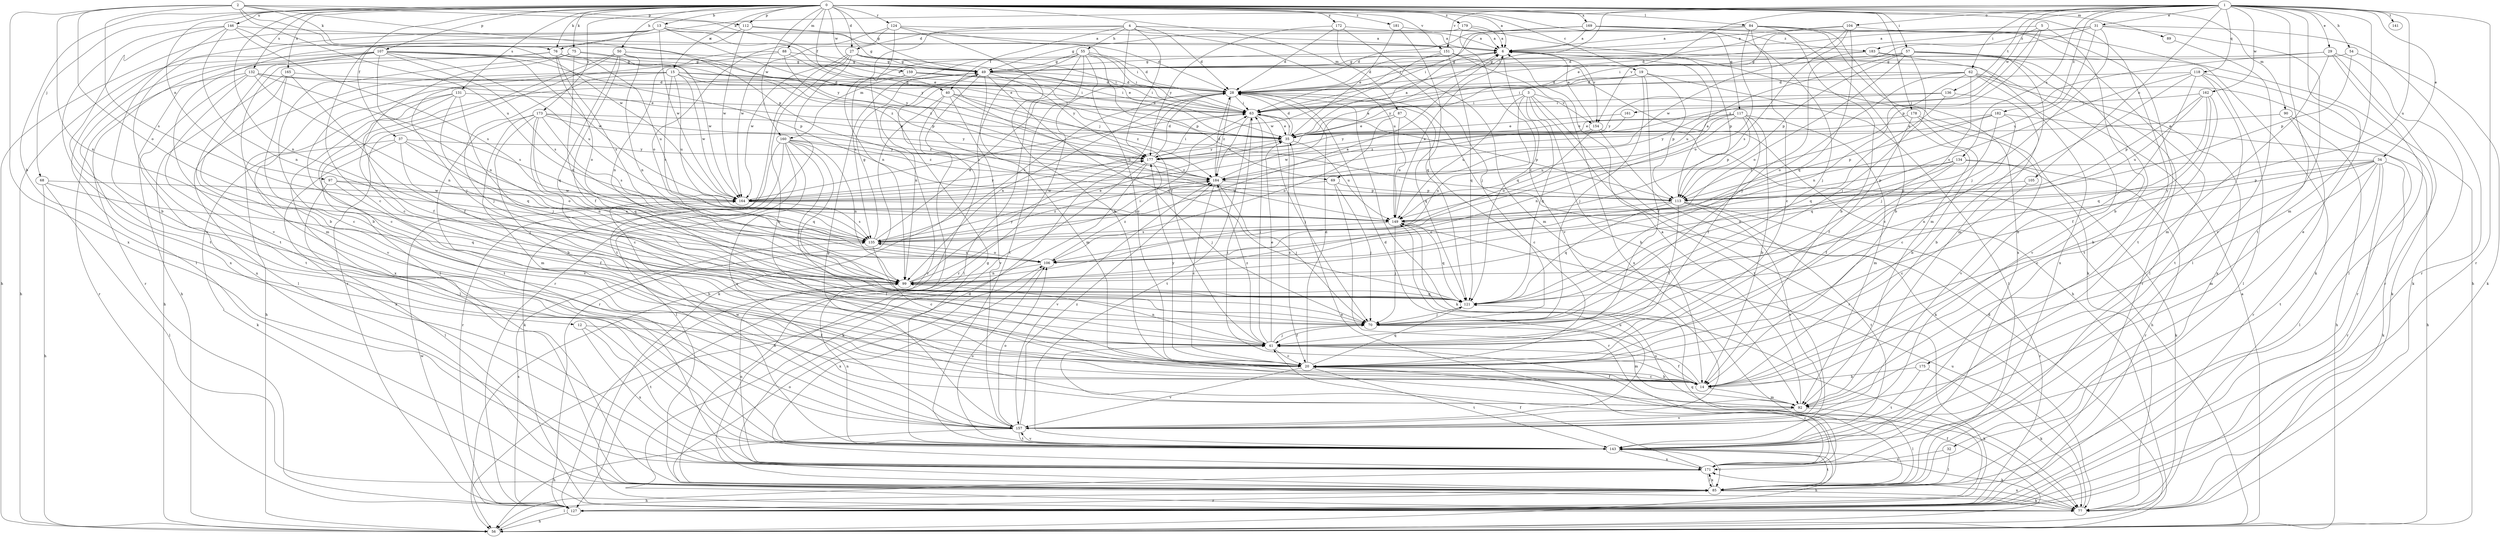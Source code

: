 strict digraph  {
0;
1;
2;
3;
4;
5;
6;
12;
13;
14;
15;
19;
20;
27;
28;
29;
31;
32;
34;
35;
37;
40;
41;
49;
50;
54;
55;
56;
57;
62;
63;
68;
69;
70;
75;
76;
77;
84;
85;
87;
88;
89;
90;
92;
97;
99;
104;
105;
106;
107;
112;
113;
117;
118;
121;
124;
127;
131;
132;
134;
135;
136;
141;
143;
146;
149;
151;
154;
157;
159;
160;
161;
162;
164;
165;
169;
171;
172;
173;
175;
177;
178;
179;
181;
182;
183;
184;
0 -> 6  [label=a];
0 -> 12  [label=b];
0 -> 13  [label=b];
0 -> 15  [label=c];
0 -> 19  [label=c];
0 -> 27  [label=d];
0 -> 37  [label=f];
0 -> 40  [label=f];
0 -> 49  [label=g];
0 -> 50  [label=h];
0 -> 57  [label=i];
0 -> 68  [label=j];
0 -> 75  [label=k];
0 -> 76  [label=k];
0 -> 84  [label=l];
0 -> 87  [label=m];
0 -> 88  [label=m];
0 -> 89  [label=m];
0 -> 90  [label=m];
0 -> 97  [label=n];
0 -> 99  [label=n];
0 -> 107  [label=p];
0 -> 112  [label=p];
0 -> 117  [label=q];
0 -> 124  [label=r];
0 -> 131  [label=s];
0 -> 132  [label=s];
0 -> 146  [label=u];
0 -> 151  [label=v];
0 -> 159  [label=w];
0 -> 160  [label=w];
0 -> 165  [label=x];
0 -> 169  [label=x];
0 -> 172  [label=y];
0 -> 173  [label=y];
0 -> 175  [label=y];
0 -> 178  [label=z];
0 -> 179  [label=z];
0 -> 181  [label=z];
1 -> 29  [label=e];
1 -> 31  [label=e];
1 -> 32  [label=e];
1 -> 34  [label=e];
1 -> 35  [label=e];
1 -> 54  [label=h];
1 -> 62  [label=i];
1 -> 63  [label=i];
1 -> 76  [label=k];
1 -> 92  [label=m];
1 -> 104  [label=o];
1 -> 105  [label=o];
1 -> 118  [label=q];
1 -> 127  [label=r];
1 -> 134  [label=s];
1 -> 136  [label=t];
1 -> 141  [label=t];
1 -> 143  [label=t];
1 -> 149  [label=u];
1 -> 151  [label=v];
1 -> 161  [label=w];
1 -> 162  [label=w];
1 -> 182  [label=z];
2 -> 35  [label=e];
2 -> 76  [label=k];
2 -> 99  [label=n];
2 -> 106  [label=o];
2 -> 112  [label=p];
2 -> 113  [label=p];
2 -> 135  [label=s];
2 -> 149  [label=u];
2 -> 164  [label=w];
2 -> 171  [label=x];
3 -> 14  [label=b];
3 -> 63  [label=i];
3 -> 99  [label=n];
3 -> 121  [label=q];
3 -> 127  [label=r];
3 -> 143  [label=t];
3 -> 149  [label=u];
3 -> 154  [label=v];
4 -> 27  [label=d];
4 -> 28  [label=d];
4 -> 40  [label=f];
4 -> 41  [label=f];
4 -> 55  [label=h];
4 -> 99  [label=n];
4 -> 127  [label=r];
4 -> 149  [label=u];
4 -> 183  [label=z];
5 -> 14  [label=b];
5 -> 69  [label=j];
5 -> 113  [label=p];
5 -> 154  [label=v];
5 -> 183  [label=z];
6 -> 49  [label=g];
6 -> 113  [label=p];
6 -> 121  [label=q];
6 -> 154  [label=v];
6 -> 160  [label=m];
12 -> 41  [label=f];
12 -> 143  [label=t];
12 -> 171  [label=x];
13 -> 6  [label=a];
13 -> 35  [label=e];
13 -> 56  [label=h];
13 -> 63  [label=i];
13 -> 85  [label=l];
13 -> 143  [label=t];
13 -> 157  [label=v];
13 -> 164  [label=w];
13 -> 177  [label=y];
14 -> 20  [label=c];
14 -> 28  [label=d];
14 -> 41  [label=f];
14 -> 63  [label=i];
14 -> 92  [label=m];
15 -> 28  [label=d];
15 -> 63  [label=i];
15 -> 69  [label=j];
15 -> 70  [label=j];
15 -> 85  [label=l];
15 -> 135  [label=s];
15 -> 149  [label=u];
15 -> 164  [label=w];
15 -> 171  [label=x];
19 -> 28  [label=d];
19 -> 41  [label=f];
19 -> 70  [label=j];
19 -> 85  [label=l];
19 -> 113  [label=p];
19 -> 177  [label=y];
20 -> 14  [label=b];
20 -> 28  [label=d];
20 -> 77  [label=k];
20 -> 121  [label=q];
20 -> 143  [label=t];
20 -> 157  [label=v];
20 -> 177  [label=y];
27 -> 14  [label=b];
27 -> 35  [label=e];
27 -> 49  [label=g];
27 -> 63  [label=i];
27 -> 127  [label=r];
27 -> 143  [label=t];
27 -> 164  [label=w];
28 -> 63  [label=i];
28 -> 77  [label=k];
28 -> 99  [label=n];
28 -> 121  [label=q];
28 -> 135  [label=s];
28 -> 184  [label=z];
29 -> 49  [label=g];
29 -> 77  [label=k];
29 -> 85  [label=l];
29 -> 92  [label=m];
29 -> 127  [label=r];
29 -> 184  [label=z];
31 -> 6  [label=a];
31 -> 28  [label=d];
31 -> 63  [label=i];
31 -> 70  [label=j];
31 -> 127  [label=r];
31 -> 149  [label=u];
31 -> 157  [label=v];
32 -> 85  [label=l];
32 -> 171  [label=x];
34 -> 20  [label=c];
34 -> 77  [label=k];
34 -> 85  [label=l];
34 -> 92  [label=m];
34 -> 99  [label=n];
34 -> 113  [label=p];
34 -> 127  [label=r];
34 -> 143  [label=t];
34 -> 184  [label=z];
35 -> 6  [label=a];
35 -> 20  [label=c];
35 -> 28  [label=d];
35 -> 63  [label=i];
35 -> 149  [label=u];
35 -> 177  [label=y];
37 -> 70  [label=j];
37 -> 77  [label=k];
37 -> 99  [label=n];
37 -> 106  [label=o];
37 -> 171  [label=x];
37 -> 177  [label=y];
40 -> 63  [label=i];
40 -> 85  [label=l];
40 -> 127  [label=r];
40 -> 149  [label=u];
40 -> 157  [label=v];
40 -> 184  [label=z];
41 -> 20  [label=c];
41 -> 35  [label=e];
41 -> 63  [label=i];
41 -> 70  [label=j];
41 -> 99  [label=n];
41 -> 184  [label=z];
49 -> 28  [label=d];
49 -> 63  [label=i];
49 -> 77  [label=k];
49 -> 92  [label=m];
49 -> 99  [label=n];
49 -> 121  [label=q];
49 -> 177  [label=y];
50 -> 41  [label=f];
50 -> 49  [label=g];
50 -> 85  [label=l];
50 -> 99  [label=n];
50 -> 121  [label=q];
50 -> 127  [label=r];
50 -> 177  [label=y];
54 -> 49  [label=g];
54 -> 77  [label=k];
54 -> 113  [label=p];
55 -> 20  [label=c];
55 -> 28  [label=d];
55 -> 49  [label=g];
55 -> 56  [label=h];
55 -> 63  [label=i];
55 -> 85  [label=l];
55 -> 113  [label=p];
55 -> 135  [label=s];
55 -> 143  [label=t];
56 -> 6  [label=a];
56 -> 28  [label=d];
56 -> 41  [label=f];
56 -> 85  [label=l];
57 -> 49  [label=g];
57 -> 70  [label=j];
57 -> 85  [label=l];
57 -> 92  [label=m];
57 -> 106  [label=o];
57 -> 113  [label=p];
57 -> 143  [label=t];
57 -> 149  [label=u];
62 -> 28  [label=d];
62 -> 63  [label=i];
62 -> 70  [label=j];
62 -> 99  [label=n];
62 -> 106  [label=o];
62 -> 127  [label=r];
62 -> 157  [label=v];
62 -> 171  [label=x];
63 -> 35  [label=e];
63 -> 70  [label=j];
63 -> 113  [label=p];
63 -> 143  [label=t];
63 -> 184  [label=z];
68 -> 56  [label=h];
68 -> 85  [label=l];
68 -> 121  [label=q];
68 -> 164  [label=w];
69 -> 70  [label=j];
69 -> 113  [label=p];
69 -> 127  [label=r];
69 -> 164  [label=w];
70 -> 41  [label=f];
70 -> 92  [label=m];
75 -> 14  [label=b];
75 -> 20  [label=c];
75 -> 49  [label=g];
75 -> 99  [label=n];
75 -> 164  [label=w];
76 -> 14  [label=b];
76 -> 49  [label=g];
76 -> 56  [label=h];
76 -> 106  [label=o];
76 -> 113  [label=p];
76 -> 135  [label=s];
76 -> 149  [label=u];
77 -> 106  [label=o];
77 -> 149  [label=u];
77 -> 171  [label=x];
84 -> 6  [label=a];
84 -> 14  [label=b];
84 -> 20  [label=c];
84 -> 56  [label=h];
84 -> 63  [label=i];
84 -> 92  [label=m];
84 -> 106  [label=o];
84 -> 171  [label=x];
85 -> 28  [label=d];
85 -> 35  [label=e];
85 -> 77  [label=k];
85 -> 127  [label=r];
85 -> 143  [label=t];
85 -> 149  [label=u];
85 -> 171  [label=x];
87 -> 20  [label=c];
87 -> 35  [label=e];
87 -> 106  [label=o];
87 -> 149  [label=u];
88 -> 35  [label=e];
88 -> 49  [label=g];
88 -> 70  [label=j];
88 -> 99  [label=n];
88 -> 184  [label=z];
89 -> 85  [label=l];
90 -> 35  [label=e];
90 -> 56  [label=h];
90 -> 127  [label=r];
92 -> 6  [label=a];
92 -> 41  [label=f];
92 -> 85  [label=l];
92 -> 157  [label=v];
97 -> 41  [label=f];
97 -> 85  [label=l];
97 -> 135  [label=s];
97 -> 164  [label=w];
99 -> 63  [label=i];
99 -> 121  [label=q];
99 -> 177  [label=y];
104 -> 6  [label=a];
104 -> 28  [label=d];
104 -> 121  [label=q];
104 -> 135  [label=s];
104 -> 143  [label=t];
104 -> 164  [label=w];
105 -> 20  [label=c];
105 -> 113  [label=p];
106 -> 99  [label=n];
106 -> 135  [label=s];
106 -> 171  [label=x];
106 -> 184  [label=z];
107 -> 49  [label=g];
107 -> 56  [label=h];
107 -> 92  [label=m];
107 -> 99  [label=n];
107 -> 113  [label=p];
107 -> 127  [label=r];
107 -> 135  [label=s];
107 -> 149  [label=u];
107 -> 164  [label=w];
107 -> 171  [label=x];
107 -> 184  [label=z];
112 -> 6  [label=a];
112 -> 20  [label=c];
112 -> 49  [label=g];
112 -> 164  [label=w];
113 -> 6  [label=a];
113 -> 41  [label=f];
113 -> 106  [label=o];
113 -> 121  [label=q];
113 -> 127  [label=r];
113 -> 143  [label=t];
113 -> 157  [label=v];
117 -> 14  [label=b];
117 -> 35  [label=e];
117 -> 41  [label=f];
117 -> 92  [label=m];
117 -> 99  [label=n];
117 -> 113  [label=p];
117 -> 149  [label=u];
117 -> 164  [label=w];
118 -> 14  [label=b];
118 -> 20  [label=c];
118 -> 28  [label=d];
118 -> 77  [label=k];
118 -> 85  [label=l];
118 -> 135  [label=s];
118 -> 143  [label=t];
121 -> 70  [label=j];
124 -> 6  [label=a];
124 -> 14  [label=b];
124 -> 28  [label=d];
124 -> 106  [label=o];
124 -> 127  [label=r];
124 -> 164  [label=w];
127 -> 56  [label=h];
127 -> 135  [label=s];
127 -> 164  [label=w];
131 -> 56  [label=h];
131 -> 63  [label=i];
131 -> 70  [label=j];
131 -> 85  [label=l];
131 -> 121  [label=q];
131 -> 143  [label=t];
132 -> 28  [label=d];
132 -> 35  [label=e];
132 -> 99  [label=n];
132 -> 127  [label=r];
132 -> 135  [label=s];
132 -> 143  [label=t];
132 -> 171  [label=x];
134 -> 41  [label=f];
134 -> 77  [label=k];
134 -> 99  [label=n];
134 -> 113  [label=p];
134 -> 127  [label=r];
134 -> 184  [label=z];
135 -> 6  [label=a];
135 -> 20  [label=c];
135 -> 28  [label=d];
135 -> 35  [label=e];
135 -> 49  [label=g];
135 -> 106  [label=o];
135 -> 184  [label=z];
136 -> 14  [label=b];
136 -> 63  [label=i];
136 -> 121  [label=q];
136 -> 177  [label=y];
143 -> 49  [label=g];
143 -> 56  [label=h];
143 -> 77  [label=k];
143 -> 85  [label=l];
143 -> 99  [label=n];
143 -> 106  [label=o];
143 -> 157  [label=v];
143 -> 171  [label=x];
146 -> 6  [label=a];
146 -> 14  [label=b];
146 -> 99  [label=n];
146 -> 135  [label=s];
146 -> 143  [label=t];
146 -> 157  [label=v];
146 -> 177  [label=y];
149 -> 6  [label=a];
149 -> 70  [label=j];
149 -> 121  [label=q];
149 -> 135  [label=s];
151 -> 28  [label=d];
151 -> 49  [label=g];
151 -> 56  [label=h];
151 -> 121  [label=q];
151 -> 164  [label=w];
151 -> 171  [label=x];
154 -> 6  [label=a];
154 -> 56  [label=h];
154 -> 77  [label=k];
154 -> 106  [label=o];
154 -> 177  [label=y];
157 -> 49  [label=g];
157 -> 56  [label=h];
157 -> 106  [label=o];
157 -> 143  [label=t];
157 -> 149  [label=u];
157 -> 164  [label=w];
157 -> 184  [label=z];
159 -> 20  [label=c];
159 -> 28  [label=d];
159 -> 35  [label=e];
159 -> 41  [label=f];
159 -> 63  [label=i];
160 -> 70  [label=j];
160 -> 77  [label=k];
160 -> 85  [label=l];
160 -> 99  [label=n];
160 -> 121  [label=q];
160 -> 127  [label=r];
160 -> 157  [label=v];
160 -> 177  [label=y];
160 -> 184  [label=z];
161 -> 35  [label=e];
161 -> 184  [label=z];
162 -> 14  [label=b];
162 -> 41  [label=f];
162 -> 63  [label=i];
162 -> 113  [label=p];
162 -> 121  [label=q];
162 -> 149  [label=u];
164 -> 63  [label=i];
164 -> 135  [label=s];
164 -> 149  [label=u];
164 -> 177  [label=y];
165 -> 20  [label=c];
165 -> 28  [label=d];
165 -> 41  [label=f];
165 -> 56  [label=h];
165 -> 157  [label=v];
169 -> 6  [label=a];
169 -> 14  [label=b];
169 -> 28  [label=d];
169 -> 63  [label=i];
169 -> 70  [label=j];
169 -> 77  [label=k];
171 -> 20  [label=c];
171 -> 41  [label=f];
171 -> 56  [label=h];
171 -> 85  [label=l];
171 -> 99  [label=n];
171 -> 121  [label=q];
172 -> 6  [label=a];
172 -> 28  [label=d];
172 -> 70  [label=j];
172 -> 92  [label=m];
172 -> 177  [label=y];
173 -> 14  [label=b];
173 -> 20  [label=c];
173 -> 35  [label=e];
173 -> 92  [label=m];
173 -> 121  [label=q];
173 -> 135  [label=s];
173 -> 157  [label=v];
173 -> 177  [label=y];
173 -> 184  [label=z];
175 -> 14  [label=b];
175 -> 77  [label=k];
175 -> 143  [label=t];
177 -> 28  [label=d];
177 -> 56  [label=h];
177 -> 63  [label=i];
177 -> 70  [label=j];
177 -> 77  [label=k];
177 -> 184  [label=z];
178 -> 14  [label=b];
178 -> 35  [label=e];
178 -> 41  [label=f];
178 -> 157  [label=v];
179 -> 6  [label=a];
179 -> 49  [label=g];
179 -> 77  [label=k];
179 -> 157  [label=v];
181 -> 6  [label=a];
181 -> 35  [label=e];
181 -> 121  [label=q];
182 -> 20  [label=c];
182 -> 35  [label=e];
182 -> 56  [label=h];
182 -> 113  [label=p];
182 -> 121  [label=q];
182 -> 177  [label=y];
183 -> 49  [label=g];
183 -> 70  [label=j];
183 -> 127  [label=r];
183 -> 171  [label=x];
184 -> 6  [label=a];
184 -> 20  [label=c];
184 -> 28  [label=d];
184 -> 70  [label=j];
184 -> 113  [label=p];
184 -> 157  [label=v];
184 -> 164  [label=w];
}
